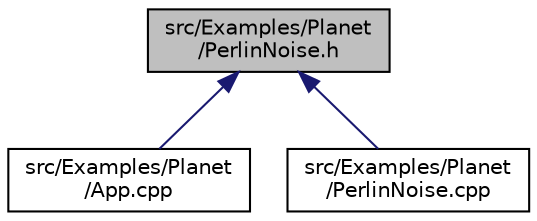 digraph "src/Examples/Planet/PerlinNoise.h"
{
  edge [fontname="Helvetica",fontsize="10",labelfontname="Helvetica",labelfontsize="10"];
  node [fontname="Helvetica",fontsize="10",shape=record];
  Node1 [label="src/Examples/Planet\l/PerlinNoise.h",height=0.2,width=0.4,color="black", fillcolor="grey75", style="filled" fontcolor="black"];
  Node1 -> Node2 [dir="back",color="midnightblue",fontsize="10",style="solid"];
  Node2 [label="src/Examples/Planet\l/App.cpp",height=0.2,width=0.4,color="black", fillcolor="white", style="filled",URL="$_examples_2_planet_2_app_8cpp.html"];
  Node1 -> Node3 [dir="back",color="midnightblue",fontsize="10",style="solid"];
  Node3 [label="src/Examples/Planet\l/PerlinNoise.cpp",height=0.2,width=0.4,color="black", fillcolor="white", style="filled",URL="$_examples_2_planet_2_perlin_noise_8cpp.html"];
}
